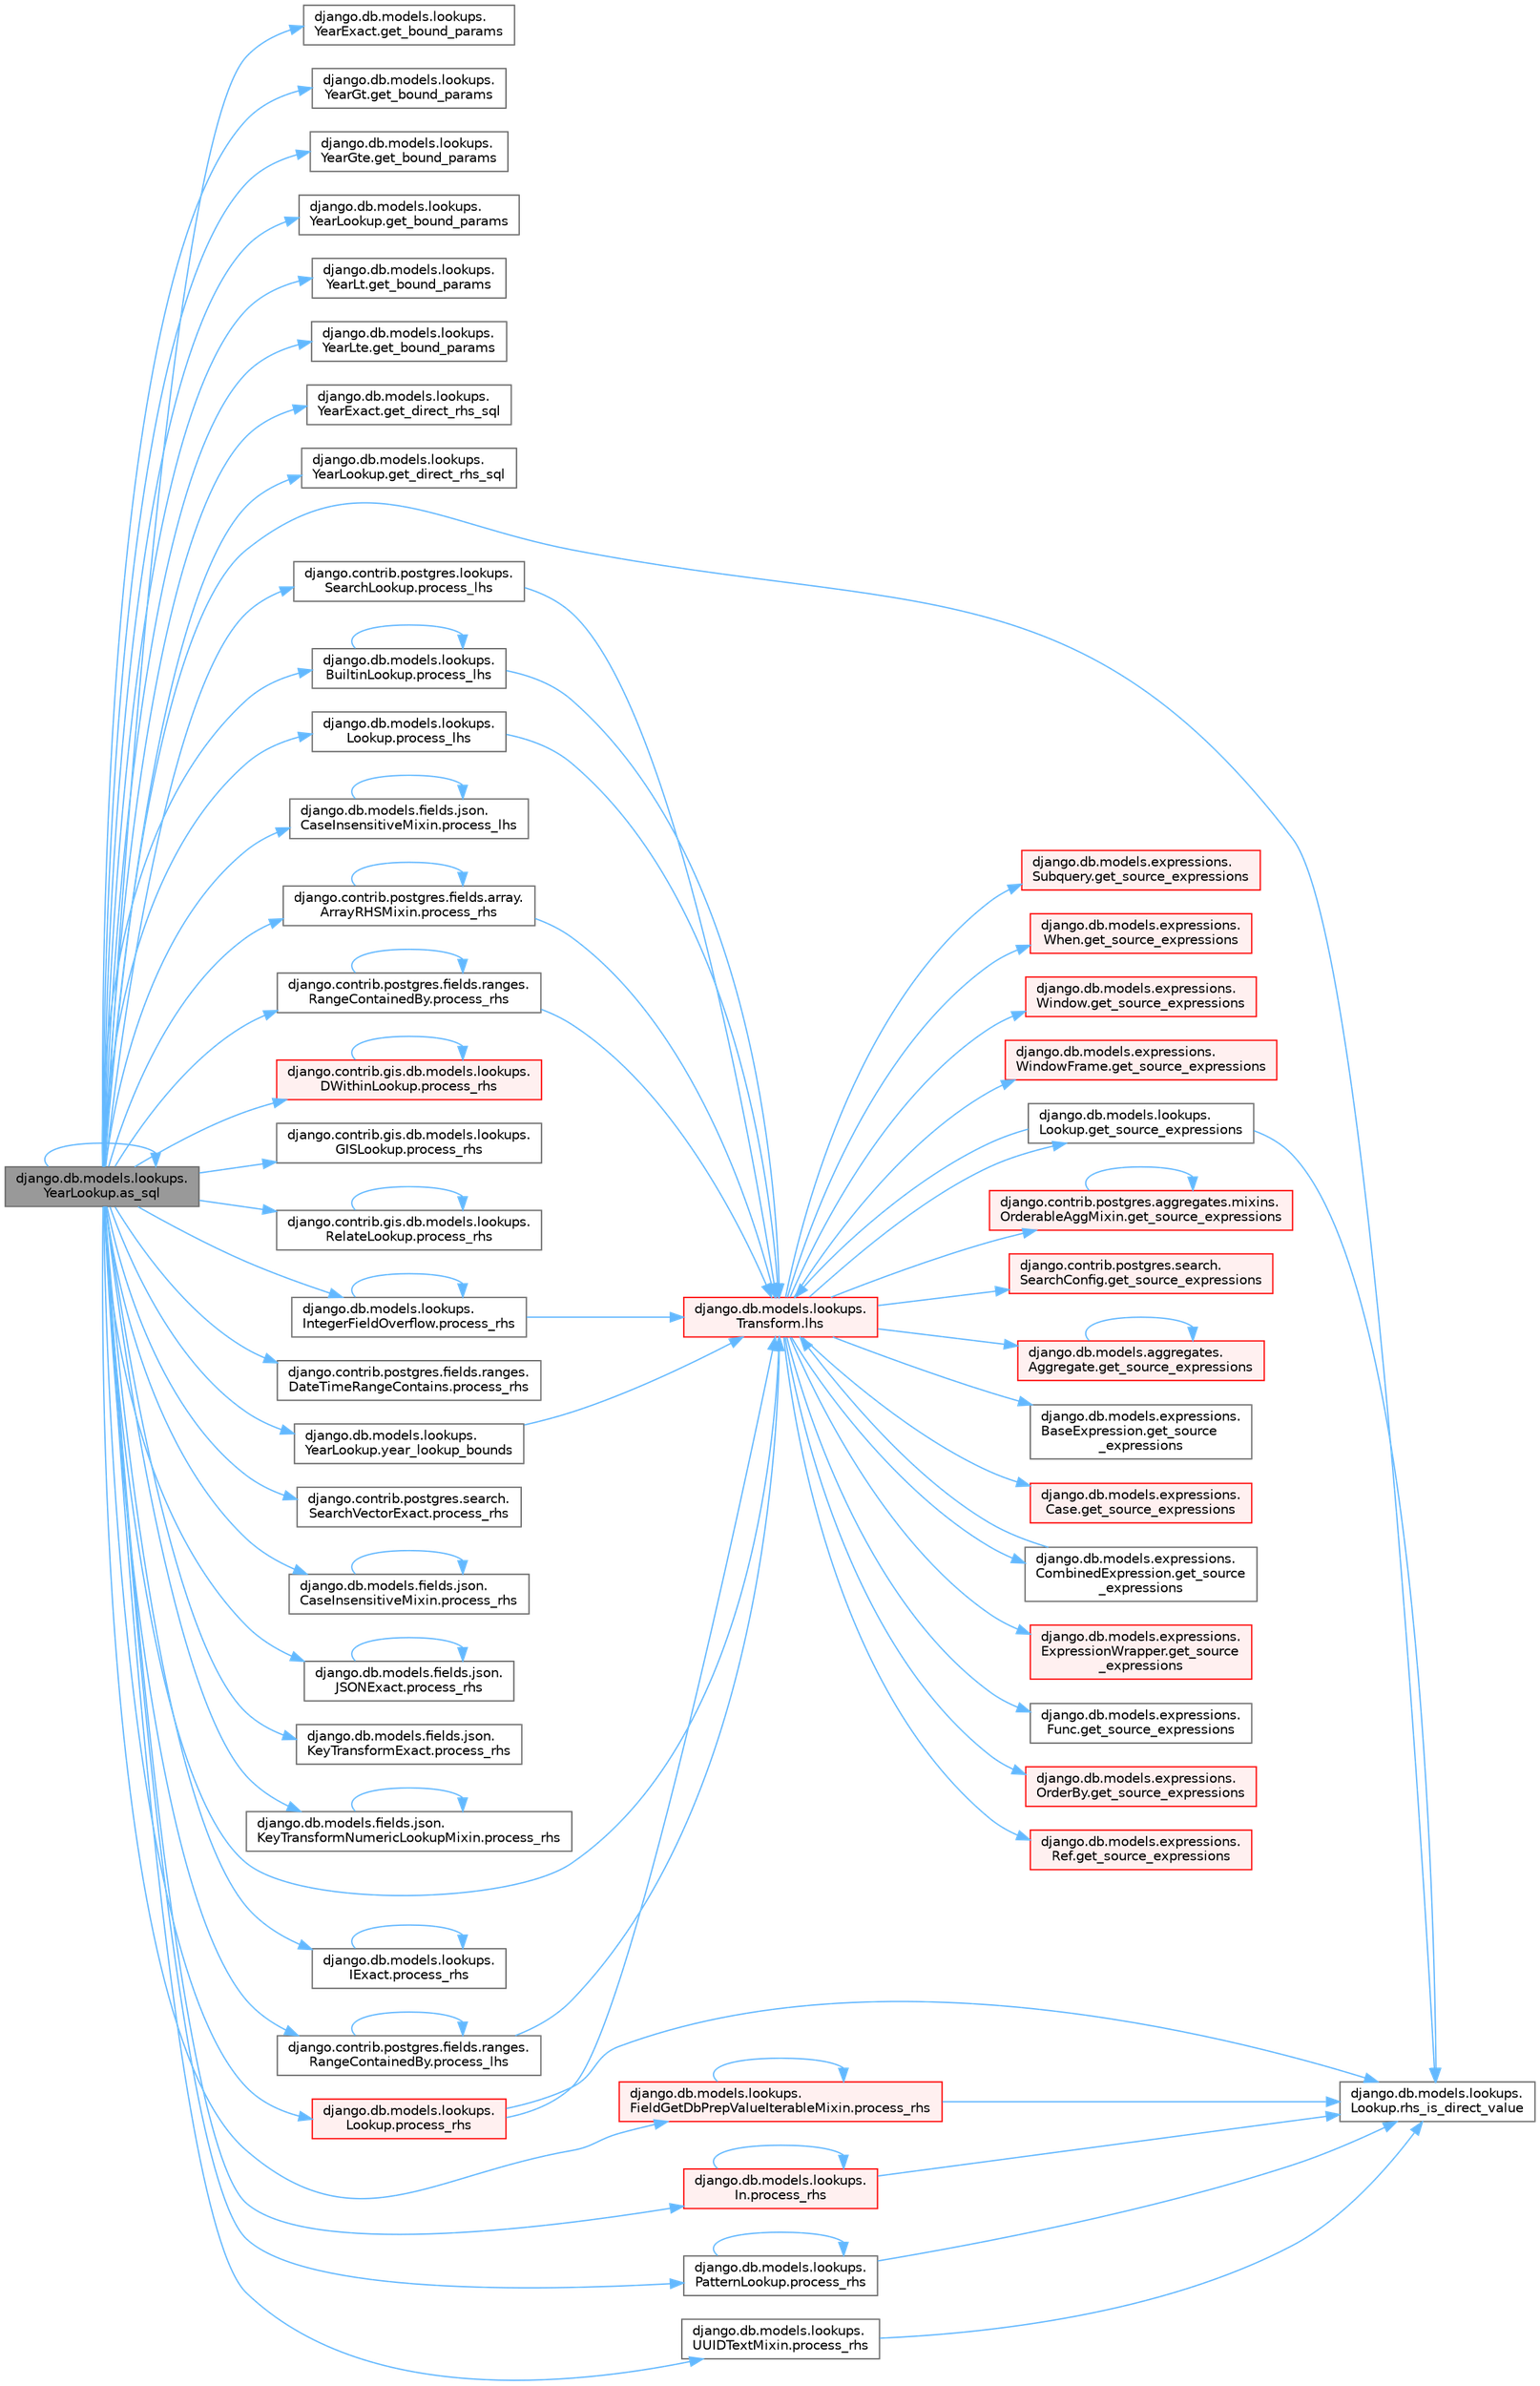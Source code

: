 digraph "django.db.models.lookups.YearLookup.as_sql"
{
 // LATEX_PDF_SIZE
  bgcolor="transparent";
  edge [fontname=Helvetica,fontsize=10,labelfontname=Helvetica,labelfontsize=10];
  node [fontname=Helvetica,fontsize=10,shape=box,height=0.2,width=0.4];
  rankdir="LR";
  Node1 [id="Node000001",label="django.db.models.lookups.\lYearLookup.as_sql",height=0.2,width=0.4,color="gray40", fillcolor="grey60", style="filled", fontcolor="black",tooltip=" "];
  Node1 -> Node1 [id="edge1_Node000001_Node000001",color="steelblue1",style="solid",tooltip=" "];
  Node1 -> Node2 [id="edge2_Node000001_Node000002",color="steelblue1",style="solid",tooltip=" "];
  Node2 [id="Node000002",label="django.db.models.lookups.\lYearExact.get_bound_params",height=0.2,width=0.4,color="grey40", fillcolor="white", style="filled",URL="$classdjango_1_1db_1_1models_1_1lookups_1_1_year_exact.html#a6f91cb384f42ae55134866b195def83c",tooltip=" "];
  Node1 -> Node3 [id="edge3_Node000001_Node000003",color="steelblue1",style="solid",tooltip=" "];
  Node3 [id="Node000003",label="django.db.models.lookups.\lYearGt.get_bound_params",height=0.2,width=0.4,color="grey40", fillcolor="white", style="filled",URL="$classdjango_1_1db_1_1models_1_1lookups_1_1_year_gt.html#af5318811daebc46c05b027ed01b30ab8",tooltip=" "];
  Node1 -> Node4 [id="edge4_Node000001_Node000004",color="steelblue1",style="solid",tooltip=" "];
  Node4 [id="Node000004",label="django.db.models.lookups.\lYearGte.get_bound_params",height=0.2,width=0.4,color="grey40", fillcolor="white", style="filled",URL="$classdjango_1_1db_1_1models_1_1lookups_1_1_year_gte.html#a112540cb849df01b9d8b7ee7ed3a95de",tooltip=" "];
  Node1 -> Node5 [id="edge5_Node000001_Node000005",color="steelblue1",style="solid",tooltip=" "];
  Node5 [id="Node000005",label="django.db.models.lookups.\lYearLookup.get_bound_params",height=0.2,width=0.4,color="grey40", fillcolor="white", style="filled",URL="$classdjango_1_1db_1_1models_1_1lookups_1_1_year_lookup.html#a755670b4b7bde4755fbb601a513a0b65",tooltip=" "];
  Node1 -> Node6 [id="edge6_Node000001_Node000006",color="steelblue1",style="solid",tooltip=" "];
  Node6 [id="Node000006",label="django.db.models.lookups.\lYearLt.get_bound_params",height=0.2,width=0.4,color="grey40", fillcolor="white", style="filled",URL="$classdjango_1_1db_1_1models_1_1lookups_1_1_year_lt.html#a3be491020d85559390f22406102814e6",tooltip=" "];
  Node1 -> Node7 [id="edge7_Node000001_Node000007",color="steelblue1",style="solid",tooltip=" "];
  Node7 [id="Node000007",label="django.db.models.lookups.\lYearLte.get_bound_params",height=0.2,width=0.4,color="grey40", fillcolor="white", style="filled",URL="$classdjango_1_1db_1_1models_1_1lookups_1_1_year_lte.html#ad9b4b2812c29670092470f447da597a6",tooltip=" "];
  Node1 -> Node8 [id="edge8_Node000001_Node000008",color="steelblue1",style="solid",tooltip=" "];
  Node8 [id="Node000008",label="django.db.models.lookups.\lYearExact.get_direct_rhs_sql",height=0.2,width=0.4,color="grey40", fillcolor="white", style="filled",URL="$classdjango_1_1db_1_1models_1_1lookups_1_1_year_exact.html#aaba92bf24b321c9b7bf3864d0d688b94",tooltip=" "];
  Node1 -> Node9 [id="edge9_Node000001_Node000009",color="steelblue1",style="solid",tooltip=" "];
  Node9 [id="Node000009",label="django.db.models.lookups.\lYearLookup.get_direct_rhs_sql",height=0.2,width=0.4,color="grey40", fillcolor="white", style="filled",URL="$classdjango_1_1db_1_1models_1_1lookups_1_1_year_lookup.html#a93f3378f49e876147387fc1211367aa9",tooltip=" "];
  Node1 -> Node10 [id="edge10_Node000001_Node000010",color="steelblue1",style="solid",tooltip=" "];
  Node10 [id="Node000010",label="django.db.models.lookups.\lTransform.lhs",height=0.2,width=0.4,color="red", fillcolor="#FFF0F0", style="filled",URL="$classdjango_1_1db_1_1models_1_1lookups_1_1_transform.html#ac0ce01e192abd1a739a4c77fcc8a1bf9",tooltip=" "];
  Node10 -> Node11 [id="edge11_Node000010_Node000011",color="steelblue1",style="solid",tooltip=" "];
  Node11 [id="Node000011",label="django.contrib.postgres.aggregates.mixins.\lOrderableAggMixin.get_source_expressions",height=0.2,width=0.4,color="red", fillcolor="#FFF0F0", style="filled",URL="$classdjango_1_1contrib_1_1postgres_1_1aggregates_1_1mixins_1_1_orderable_agg_mixin.html#abed9d6bb5142aafc8b77ac03f9d7a989",tooltip=" "];
  Node11 -> Node11 [id="edge12_Node000011_Node000011",color="steelblue1",style="solid",tooltip=" "];
  Node10 -> Node28 [id="edge13_Node000010_Node000028",color="steelblue1",style="solid",tooltip=" "];
  Node28 [id="Node000028",label="django.contrib.postgres.search.\lSearchConfig.get_source_expressions",height=0.2,width=0.4,color="red", fillcolor="#FFF0F0", style="filled",URL="$classdjango_1_1contrib_1_1postgres_1_1search_1_1_search_config.html#a2c17d4dfedc6381528df8a0a1b3751bf",tooltip=" "];
  Node10 -> Node31 [id="edge14_Node000010_Node000031",color="steelblue1",style="solid",tooltip=" "];
  Node31 [id="Node000031",label="django.db.models.aggregates.\lAggregate.get_source_expressions",height=0.2,width=0.4,color="red", fillcolor="#FFF0F0", style="filled",URL="$classdjango_1_1db_1_1models_1_1aggregates_1_1_aggregate.html#a4a47839518c013f780a931e4bcf2d4f1",tooltip=" "];
  Node31 -> Node31 [id="edge15_Node000031_Node000031",color="steelblue1",style="solid",tooltip=" "];
  Node10 -> Node270 [id="edge16_Node000010_Node000270",color="steelblue1",style="solid",tooltip=" "];
  Node270 [id="Node000270",label="django.db.models.expressions.\lBaseExpression.get_source\l_expressions",height=0.2,width=0.4,color="grey40", fillcolor="white", style="filled",URL="$classdjango_1_1db_1_1models_1_1expressions_1_1_base_expression.html#a1a052b2bf91363cc1367dbffb2b47708",tooltip=" "];
  Node10 -> Node271 [id="edge17_Node000010_Node000271",color="steelblue1",style="solid",tooltip=" "];
  Node271 [id="Node000271",label="django.db.models.expressions.\lCase.get_source_expressions",height=0.2,width=0.4,color="red", fillcolor="#FFF0F0", style="filled",URL="$classdjango_1_1db_1_1models_1_1expressions_1_1_case.html#a342de2ff64d7b1a41e1a86d89dee51b4",tooltip=" "];
  Node10 -> Node278 [id="edge18_Node000010_Node000278",color="steelblue1",style="solid",tooltip=" "];
  Node278 [id="Node000278",label="django.db.models.expressions.\lCombinedExpression.get_source\l_expressions",height=0.2,width=0.4,color="grey40", fillcolor="white", style="filled",URL="$classdjango_1_1db_1_1models_1_1expressions_1_1_combined_expression.html#a310a894787d41c927558cb35b23d3a90",tooltip=" "];
  Node278 -> Node10 [id="edge19_Node000278_Node000010",color="steelblue1",style="solid",tooltip=" "];
  Node10 -> Node279 [id="edge20_Node000010_Node000279",color="steelblue1",style="solid",tooltip=" "];
  Node279 [id="Node000279",label="django.db.models.expressions.\lExpressionWrapper.get_source\l_expressions",height=0.2,width=0.4,color="red", fillcolor="#FFF0F0", style="filled",URL="$classdjango_1_1db_1_1models_1_1expressions_1_1_expression_wrapper.html#abdd54fb24f108830588d86a69e619e8f",tooltip=" "];
  Node10 -> Node283 [id="edge21_Node000010_Node000283",color="steelblue1",style="solid",tooltip=" "];
  Node283 [id="Node000283",label="django.db.models.expressions.\lFunc.get_source_expressions",height=0.2,width=0.4,color="grey40", fillcolor="white", style="filled",URL="$classdjango_1_1db_1_1models_1_1expressions_1_1_func.html#a2edd81324f310981c50c4d7d6b02fc36",tooltip=" "];
  Node10 -> Node284 [id="edge22_Node000010_Node000284",color="steelblue1",style="solid",tooltip=" "];
  Node284 [id="Node000284",label="django.db.models.expressions.\lOrderBy.get_source_expressions",height=0.2,width=0.4,color="red", fillcolor="#FFF0F0", style="filled",URL="$classdjango_1_1db_1_1models_1_1expressions_1_1_order_by.html#aa0b698a72cab3662300d9849e2e0b2df",tooltip=" "];
  Node10 -> Node285 [id="edge23_Node000010_Node000285",color="steelblue1",style="solid",tooltip=" "];
  Node285 [id="Node000285",label="django.db.models.expressions.\lRef.get_source_expressions",height=0.2,width=0.4,color="red", fillcolor="#FFF0F0", style="filled",URL="$classdjango_1_1db_1_1models_1_1expressions_1_1_ref.html#a34966901a7ce794db70ff599b65fe2ce",tooltip=" "];
  Node10 -> Node286 [id="edge24_Node000010_Node000286",color="steelblue1",style="solid",tooltip=" "];
  Node286 [id="Node000286",label="django.db.models.expressions.\lSubquery.get_source_expressions",height=0.2,width=0.4,color="red", fillcolor="#FFF0F0", style="filled",URL="$classdjango_1_1db_1_1models_1_1expressions_1_1_subquery.html#a39b90b2b3d0ee3caf0b75571062f214e",tooltip=" "];
  Node10 -> Node287 [id="edge25_Node000010_Node000287",color="steelblue1",style="solid",tooltip=" "];
  Node287 [id="Node000287",label="django.db.models.expressions.\lWhen.get_source_expressions",height=0.2,width=0.4,color="red", fillcolor="#FFF0F0", style="filled",URL="$classdjango_1_1db_1_1models_1_1expressions_1_1_when.html#aed38e210fabf48478aed2ff00ccbdfbe",tooltip=" "];
  Node10 -> Node292 [id="edge26_Node000010_Node000292",color="steelblue1",style="solid",tooltip=" "];
  Node292 [id="Node000292",label="django.db.models.expressions.\lWindow.get_source_expressions",height=0.2,width=0.4,color="red", fillcolor="#FFF0F0", style="filled",URL="$classdjango_1_1db_1_1models_1_1expressions_1_1_window.html#a52d79e8fa282239e67f8d9cdc5112388",tooltip=" "];
  Node10 -> Node294 [id="edge27_Node000010_Node000294",color="steelblue1",style="solid",tooltip=" "];
  Node294 [id="Node000294",label="django.db.models.expressions.\lWindowFrame.get_source_expressions",height=0.2,width=0.4,color="red", fillcolor="#FFF0F0", style="filled",URL="$classdjango_1_1db_1_1models_1_1expressions_1_1_window_frame.html#a4b54c4c9b4c4a68308953d25703a2544",tooltip=" "];
  Node10 -> Node2906 [id="edge28_Node000010_Node002906",color="steelblue1",style="solid",tooltip=" "];
  Node2906 [id="Node002906",label="django.db.models.lookups.\lLookup.get_source_expressions",height=0.2,width=0.4,color="grey40", fillcolor="white", style="filled",URL="$classdjango_1_1db_1_1models_1_1lookups_1_1_lookup.html#ab733397a7e7276a69a7092430799a22a",tooltip=" "];
  Node2906 -> Node10 [id="edge29_Node002906_Node000010",color="steelblue1",style="solid",tooltip=" "];
  Node2906 -> Node2907 [id="edge30_Node002906_Node002907",color="steelblue1",style="solid",tooltip=" "];
  Node2907 [id="Node002907",label="django.db.models.lookups.\lLookup.rhs_is_direct_value",height=0.2,width=0.4,color="grey40", fillcolor="white", style="filled",URL="$classdjango_1_1db_1_1models_1_1lookups_1_1_lookup.html#a12ffde2e6e8fd39fd87c136e03df08dd",tooltip=" "];
  Node1 -> Node4534 [id="edge31_Node000001_Node004534",color="steelblue1",style="solid",tooltip=" "];
  Node4534 [id="Node004534",label="django.contrib.postgres.fields.ranges.\lRangeContainedBy.process_lhs",height=0.2,width=0.4,color="grey40", fillcolor="white", style="filled",URL="$classdjango_1_1contrib_1_1postgres_1_1fields_1_1ranges_1_1_range_contained_by.html#ae58136bba0479ea6dbe180ab305ac812",tooltip=" "];
  Node4534 -> Node10 [id="edge32_Node004534_Node000010",color="steelblue1",style="solid",tooltip=" "];
  Node4534 -> Node4534 [id="edge33_Node004534_Node004534",color="steelblue1",style="solid",tooltip=" "];
  Node1 -> Node4535 [id="edge34_Node000001_Node004535",color="steelblue1",style="solid",tooltip=" "];
  Node4535 [id="Node004535",label="django.contrib.postgres.lookups.\lSearchLookup.process_lhs",height=0.2,width=0.4,color="grey40", fillcolor="white", style="filled",URL="$classdjango_1_1contrib_1_1postgres_1_1lookups_1_1_search_lookup.html#a42b74129dfd48b196398f96b23c578a5",tooltip=" "];
  Node4535 -> Node10 [id="edge35_Node004535_Node000010",color="steelblue1",style="solid",tooltip=" "];
  Node1 -> Node4536 [id="edge36_Node000001_Node004536",color="steelblue1",style="solid",tooltip=" "];
  Node4536 [id="Node004536",label="django.db.models.fields.json.\lCaseInsensitiveMixin.process_lhs",height=0.2,width=0.4,color="grey40", fillcolor="white", style="filled",URL="$classdjango_1_1db_1_1models_1_1fields_1_1json_1_1_case_insensitive_mixin.html#a648c5de9ff4c1f10d64596fc622c70e3",tooltip=" "];
  Node4536 -> Node4536 [id="edge37_Node004536_Node004536",color="steelblue1",style="solid",tooltip=" "];
  Node1 -> Node4537 [id="edge38_Node000001_Node004537",color="steelblue1",style="solid",tooltip=" "];
  Node4537 [id="Node004537",label="django.db.models.lookups.\lBuiltinLookup.process_lhs",height=0.2,width=0.4,color="grey40", fillcolor="white", style="filled",URL="$classdjango_1_1db_1_1models_1_1lookups_1_1_builtin_lookup.html#a12ecb3c603815f7889c46ba939045e1b",tooltip=" "];
  Node4537 -> Node10 [id="edge39_Node004537_Node000010",color="steelblue1",style="solid",tooltip=" "];
  Node4537 -> Node4537 [id="edge40_Node004537_Node004537",color="steelblue1",style="solid",tooltip=" "];
  Node1 -> Node4538 [id="edge41_Node000001_Node004538",color="steelblue1",style="solid",tooltip=" "];
  Node4538 [id="Node004538",label="django.db.models.lookups.\lLookup.process_lhs",height=0.2,width=0.4,color="grey40", fillcolor="white", style="filled",URL="$classdjango_1_1db_1_1models_1_1lookups_1_1_lookup.html#a1c2f9737d9a9c04e56192416c8e28957",tooltip=" "];
  Node4538 -> Node10 [id="edge42_Node004538_Node000010",color="steelblue1",style="solid",tooltip=" "];
  Node1 -> Node4539 [id="edge43_Node000001_Node004539",color="steelblue1",style="solid",tooltip=" "];
  Node4539 [id="Node004539",label="django.contrib.gis.db.models.lookups.\lDWithinLookup.process_rhs",height=0.2,width=0.4,color="red", fillcolor="#FFF0F0", style="filled",URL="$classdjango_1_1contrib_1_1gis_1_1db_1_1models_1_1lookups_1_1_d_within_lookup.html#a7474b6610f8f2e5d881ac696bd524b35",tooltip=" "];
  Node4539 -> Node4539 [id="edge44_Node004539_Node004539",color="steelblue1",style="solid",tooltip=" "];
  Node1 -> Node4542 [id="edge45_Node000001_Node004542",color="steelblue1",style="solid",tooltip=" "];
  Node4542 [id="Node004542",label="django.contrib.gis.db.models.lookups.\lGISLookup.process_rhs",height=0.2,width=0.4,color="grey40", fillcolor="white", style="filled",URL="$classdjango_1_1contrib_1_1gis_1_1db_1_1models_1_1lookups_1_1_g_i_s_lookup.html#a1693314c5aef0c6574eab0f56530de83",tooltip=" "];
  Node1 -> Node4543 [id="edge46_Node000001_Node004543",color="steelblue1",style="solid",tooltip=" "];
  Node4543 [id="Node004543",label="django.contrib.gis.db.models.lookups.\lRelateLookup.process_rhs",height=0.2,width=0.4,color="grey40", fillcolor="white", style="filled",URL="$classdjango_1_1contrib_1_1gis_1_1db_1_1models_1_1lookups_1_1_relate_lookup.html#af19a2ccdd133682cb1d8f13b91aec8ac",tooltip=" "];
  Node4543 -> Node4543 [id="edge47_Node004543_Node004543",color="steelblue1",style="solid",tooltip=" "];
  Node1 -> Node4544 [id="edge48_Node000001_Node004544",color="steelblue1",style="solid",tooltip=" "];
  Node4544 [id="Node004544",label="django.contrib.postgres.fields.array.\lArrayRHSMixin.process_rhs",height=0.2,width=0.4,color="grey40", fillcolor="white", style="filled",URL="$classdjango_1_1contrib_1_1postgres_1_1fields_1_1array_1_1_array_r_h_s_mixin.html#a4b6c545cb8e4c313add95cfa0850df35",tooltip=" "];
  Node4544 -> Node10 [id="edge49_Node004544_Node000010",color="steelblue1",style="solid",tooltip=" "];
  Node4544 -> Node4544 [id="edge50_Node004544_Node004544",color="steelblue1",style="solid",tooltip=" "];
  Node1 -> Node4545 [id="edge51_Node000001_Node004545",color="steelblue1",style="solid",tooltip=" "];
  Node4545 [id="Node004545",label="django.contrib.postgres.fields.ranges.\lDateTimeRangeContains.process_rhs",height=0.2,width=0.4,color="grey40", fillcolor="white", style="filled",URL="$classdjango_1_1contrib_1_1postgres_1_1fields_1_1ranges_1_1_date_time_range_contains.html#a5188b7039f2ea688b7f6db58d4e2e062",tooltip=" "];
  Node1 -> Node4546 [id="edge52_Node000001_Node004546",color="steelblue1",style="solid",tooltip=" "];
  Node4546 [id="Node004546",label="django.contrib.postgres.fields.ranges.\lRangeContainedBy.process_rhs",height=0.2,width=0.4,color="grey40", fillcolor="white", style="filled",URL="$classdjango_1_1contrib_1_1postgres_1_1fields_1_1ranges_1_1_range_contained_by.html#ade33e9277ebd2cb157f599191246d80a",tooltip=" "];
  Node4546 -> Node10 [id="edge53_Node004546_Node000010",color="steelblue1",style="solid",tooltip=" "];
  Node4546 -> Node4546 [id="edge54_Node004546_Node004546",color="steelblue1",style="solid",tooltip=" "];
  Node1 -> Node4547 [id="edge55_Node000001_Node004547",color="steelblue1",style="solid",tooltip=" "];
  Node4547 [id="Node004547",label="django.contrib.postgres.search.\lSearchVectorExact.process_rhs",height=0.2,width=0.4,color="grey40", fillcolor="white", style="filled",URL="$classdjango_1_1contrib_1_1postgres_1_1search_1_1_search_vector_exact.html#ad8963dfb10a25698f734e4c748c50aa6",tooltip=" "];
  Node1 -> Node4548 [id="edge56_Node000001_Node004548",color="steelblue1",style="solid",tooltip=" "];
  Node4548 [id="Node004548",label="django.db.models.fields.json.\lCaseInsensitiveMixin.process_rhs",height=0.2,width=0.4,color="grey40", fillcolor="white", style="filled",URL="$classdjango_1_1db_1_1models_1_1fields_1_1json_1_1_case_insensitive_mixin.html#a2027625feed2238bdf48fa6709da430f",tooltip=" "];
  Node4548 -> Node4548 [id="edge57_Node004548_Node004548",color="steelblue1",style="solid",tooltip=" "];
  Node1 -> Node4549 [id="edge58_Node000001_Node004549",color="steelblue1",style="solid",tooltip=" "];
  Node4549 [id="Node004549",label="django.db.models.fields.json.\lJSONExact.process_rhs",height=0.2,width=0.4,color="grey40", fillcolor="white", style="filled",URL="$classdjango_1_1db_1_1models_1_1fields_1_1json_1_1_j_s_o_n_exact.html#a574ef83cb9dad5d99151427d06e34699",tooltip=" "];
  Node4549 -> Node4549 [id="edge59_Node004549_Node004549",color="steelblue1",style="solid",tooltip=" "];
  Node1 -> Node4550 [id="edge60_Node000001_Node004550",color="steelblue1",style="solid",tooltip=" "];
  Node4550 [id="Node004550",label="django.db.models.fields.json.\lKeyTransformExact.process_rhs",height=0.2,width=0.4,color="grey40", fillcolor="white", style="filled",URL="$classdjango_1_1db_1_1models_1_1fields_1_1json_1_1_key_transform_exact.html#a9bb120109c5dde6b899087a0dd31af32",tooltip=" "];
  Node1 -> Node4551 [id="edge61_Node000001_Node004551",color="steelblue1",style="solid",tooltip=" "];
  Node4551 [id="Node004551",label="django.db.models.fields.json.\lKeyTransformNumericLookupMixin.process_rhs",height=0.2,width=0.4,color="grey40", fillcolor="white", style="filled",URL="$classdjango_1_1db_1_1models_1_1fields_1_1json_1_1_key_transform_numeric_lookup_mixin.html#a725fbcff822c961aa910bd50afe775ba",tooltip=" "];
  Node4551 -> Node4551 [id="edge62_Node004551_Node004551",color="steelblue1",style="solid",tooltip=" "];
  Node1 -> Node4552 [id="edge63_Node000001_Node004552",color="steelblue1",style="solid",tooltip=" "];
  Node4552 [id="Node004552",label="django.db.models.lookups.\lFieldGetDbPrepValueIterableMixin.process_rhs",height=0.2,width=0.4,color="red", fillcolor="#FFF0F0", style="filled",URL="$classdjango_1_1db_1_1models_1_1lookups_1_1_field_get_db_prep_value_iterable_mixin.html#a76dd22d874659802384fb89029c8d724",tooltip=" "];
  Node4552 -> Node4552 [id="edge64_Node004552_Node004552",color="steelblue1",style="solid",tooltip=" "];
  Node4552 -> Node2907 [id="edge65_Node004552_Node002907",color="steelblue1",style="solid",tooltip=" "];
  Node1 -> Node4561 [id="edge66_Node000001_Node004561",color="steelblue1",style="solid",tooltip=" "];
  Node4561 [id="Node004561",label="django.db.models.lookups.\lIExact.process_rhs",height=0.2,width=0.4,color="grey40", fillcolor="white", style="filled",URL="$classdjango_1_1db_1_1models_1_1lookups_1_1_i_exact.html#a206527ab2d8ff6df209cbbae22c4858c",tooltip=" "];
  Node4561 -> Node4561 [id="edge67_Node004561_Node004561",color="steelblue1",style="solid",tooltip=" "];
  Node1 -> Node4562 [id="edge68_Node000001_Node004562",color="steelblue1",style="solid",tooltip=" "];
  Node4562 [id="Node004562",label="django.db.models.lookups.\lIn.process_rhs",height=0.2,width=0.4,color="red", fillcolor="#FFF0F0", style="filled",URL="$classdjango_1_1db_1_1models_1_1lookups_1_1_in.html#ae7e1a94f83054ffbedfff43a0721c912",tooltip=" "];
  Node4562 -> Node4562 [id="edge69_Node004562_Node004562",color="steelblue1",style="solid",tooltip=" "];
  Node4562 -> Node2907 [id="edge70_Node004562_Node002907",color="steelblue1",style="solid",tooltip=" "];
  Node1 -> Node4563 [id="edge71_Node000001_Node004563",color="steelblue1",style="solid",tooltip=" "];
  Node4563 [id="Node004563",label="django.db.models.lookups.\lIntegerFieldOverflow.process_rhs",height=0.2,width=0.4,color="grey40", fillcolor="white", style="filled",URL="$classdjango_1_1db_1_1models_1_1lookups_1_1_integer_field_overflow.html#aab4a2a28c7eb4ef868b403eb9428b18c",tooltip=" "];
  Node4563 -> Node10 [id="edge72_Node004563_Node000010",color="steelblue1",style="solid",tooltip=" "];
  Node4563 -> Node4563 [id="edge73_Node004563_Node004563",color="steelblue1",style="solid",tooltip=" "];
  Node1 -> Node4564 [id="edge74_Node000001_Node004564",color="steelblue1",style="solid",tooltip=" "];
  Node4564 [id="Node004564",label="django.db.models.lookups.\lLookup.process_rhs",height=0.2,width=0.4,color="red", fillcolor="#FFF0F0", style="filled",URL="$classdjango_1_1db_1_1models_1_1lookups_1_1_lookup.html#aa6ff4cb8bbc9f358bb5ad9177803c249",tooltip=" "];
  Node4564 -> Node10 [id="edge75_Node004564_Node000010",color="steelblue1",style="solid",tooltip=" "];
  Node4564 -> Node2907 [id="edge76_Node004564_Node002907",color="steelblue1",style="solid",tooltip=" "];
  Node1 -> Node4565 [id="edge77_Node000001_Node004565",color="steelblue1",style="solid",tooltip=" "];
  Node4565 [id="Node004565",label="django.db.models.lookups.\lPatternLookup.process_rhs",height=0.2,width=0.4,color="grey40", fillcolor="white", style="filled",URL="$classdjango_1_1db_1_1models_1_1lookups_1_1_pattern_lookup.html#ac335c874da18eb57830bbc3fd82e3da9",tooltip=" "];
  Node4565 -> Node4565 [id="edge78_Node004565_Node004565",color="steelblue1",style="solid",tooltip=" "];
  Node4565 -> Node2907 [id="edge79_Node004565_Node002907",color="steelblue1",style="solid",tooltip=" "];
  Node1 -> Node4566 [id="edge80_Node000001_Node004566",color="steelblue1",style="solid",tooltip=" "];
  Node4566 [id="Node004566",label="django.db.models.lookups.\lUUIDTextMixin.process_rhs",height=0.2,width=0.4,color="grey40", fillcolor="white", style="filled",URL="$classdjango_1_1db_1_1models_1_1lookups_1_1_u_u_i_d_text_mixin.html#a07c61a8aef73220c7d1b513b456e2dc0",tooltip=" "];
  Node4566 -> Node2907 [id="edge81_Node004566_Node002907",color="steelblue1",style="solid",tooltip=" "];
  Node1 -> Node2907 [id="edge82_Node000001_Node002907",color="steelblue1",style="solid",tooltip=" "];
  Node1 -> Node4567 [id="edge83_Node000001_Node004567",color="steelblue1",style="solid",tooltip=" "];
  Node4567 [id="Node004567",label="django.db.models.lookups.\lYearLookup.year_lookup_bounds",height=0.2,width=0.4,color="grey40", fillcolor="white", style="filled",URL="$classdjango_1_1db_1_1models_1_1lookups_1_1_year_lookup.html#ad0cdca4084b6b1083b7f95823b230fda",tooltip=" "];
  Node4567 -> Node10 [id="edge84_Node004567_Node000010",color="steelblue1",style="solid",tooltip=" "];
}
